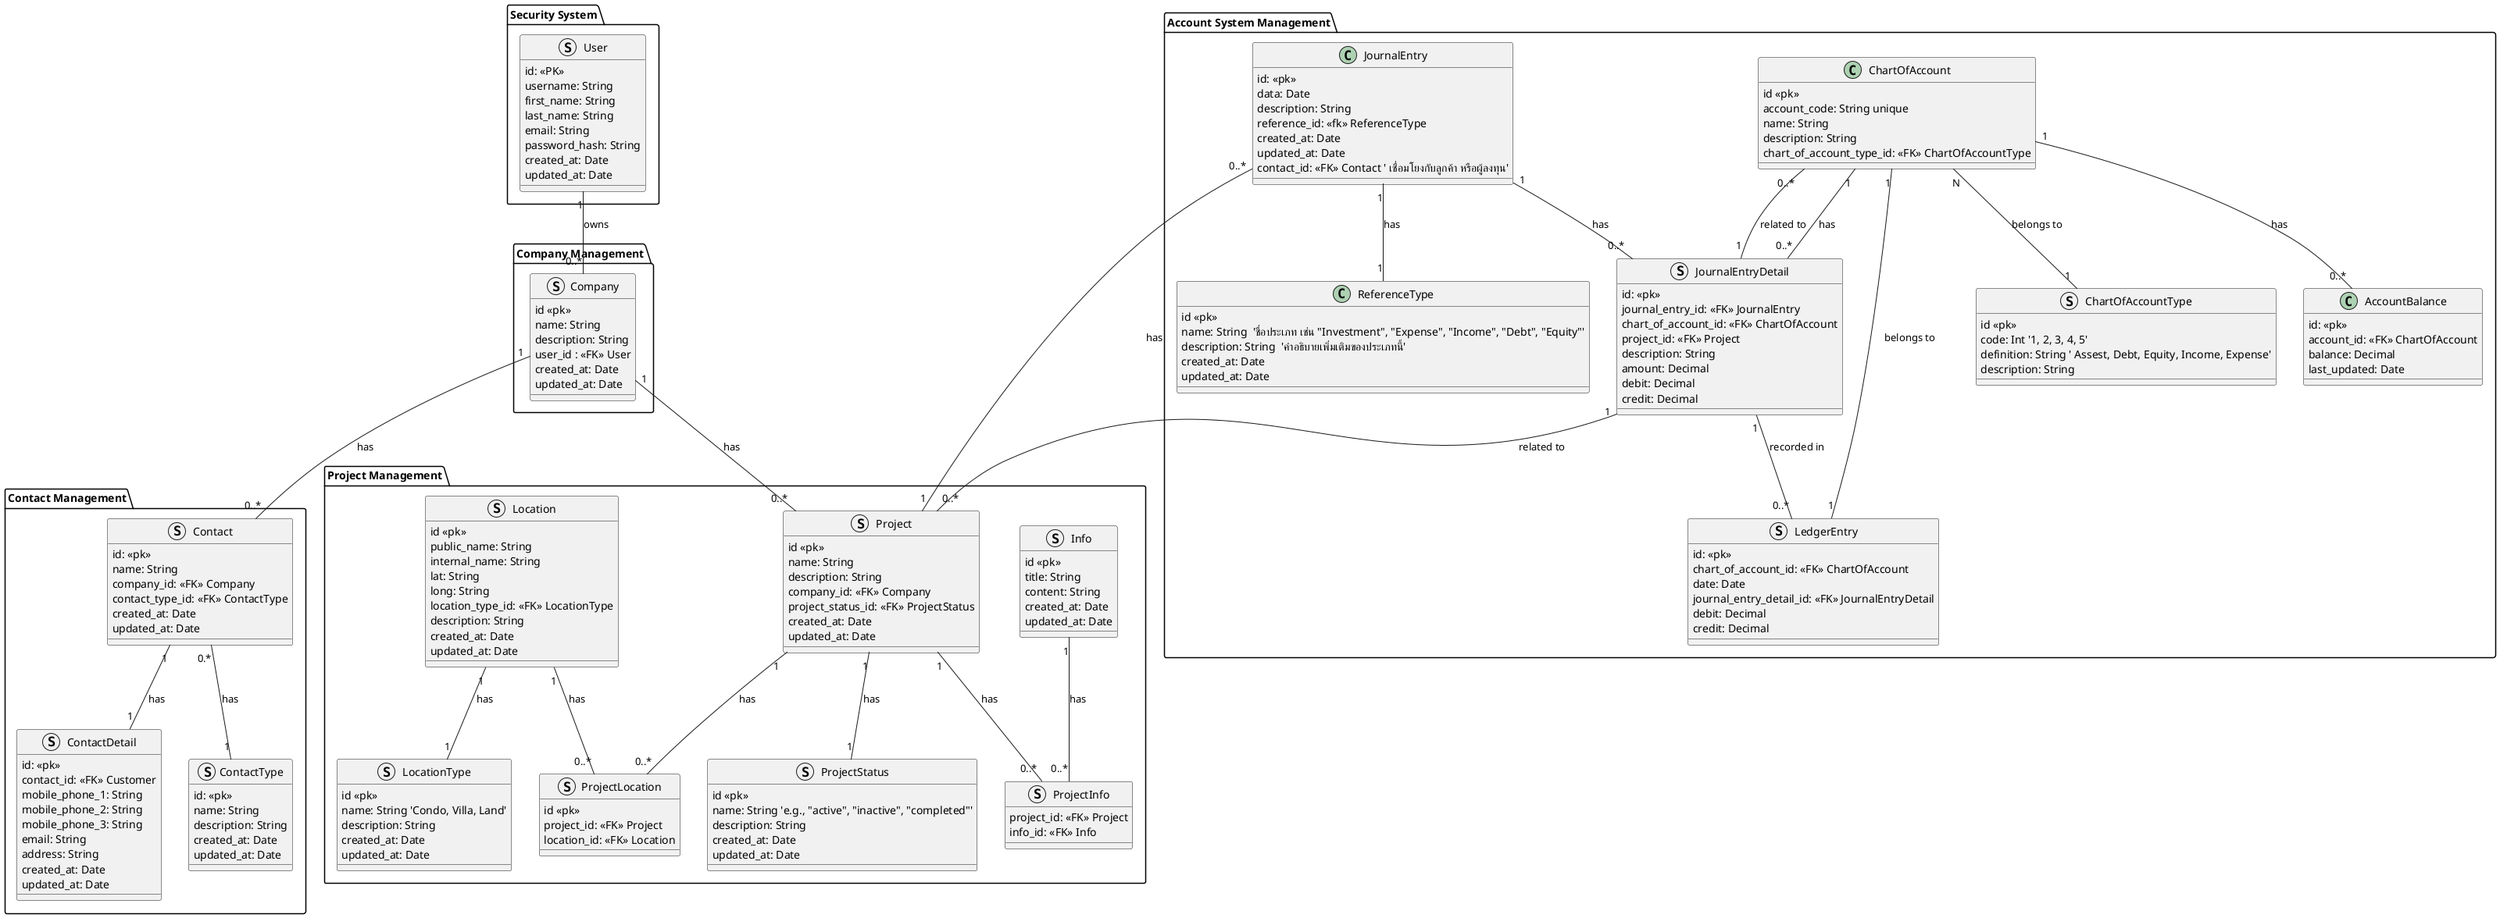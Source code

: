 ' Rule 1: All Atributes are private
' Rule 2: table name is CamelCase
' Rule 3: table name is singular
' Rule 4: properties are snake_case
' Rule 5: no access podifier is used
@startuml name Database Schema
package "Security System" {
    
    Struct User {
    id: <<PK>> 
    username: String
    first_name: String
    last_name: String
    email: String
    password_hash: String
    created_at: Date
    updated_at: Date
    }
}

package "Company Management" {
    
    Struct Company {
    id <<pk>>
    name: String
    description: String
    user_id : <<FK>> User
    created_at: Date
    updated_at: Date
    }

}

package "Project Management" {
    
    Struct Project {
        id <<pk>>
        name: String
        description: String
        company_id: <<FK>> Company
        project_status_id: <<FK>> ProjectStatus
        created_at: Date
        updated_at: Date
    }

    Struct ProjectStatus {
        id <<pk>>
        name: String 'e.g., "active", "inactive", "completed"'
        description: String
        created_at: Date
        updated_at: Date
    }

    Struct Location {
        id <<pk>>
        public_name: String
        internal_name: String
        lat: String
        long: String
        location_type_id: <<FK>> LocationType
        description: String
        created_at: Date
        updated_at: Date
        
    }

    Struct ProjectLocation {
        id <<pk>>
        project_id: <<FK>> Project
        location_id: <<FK>> Location
        
    }

    Struct LocationType {
        id <<pk>>
        name: String 'Condo, Villa, Land'
        description: String
        created_at: Date
        updated_at: Date
    }

    Struct Info{
        id <<pk>>
        title: String
        content: String
        created_at: Date
        updated_at: Date
        
    }

    Struct ProjectInfo {
        project_id: <<FK>> Project
        info_id: <<FK>> Info
    }
}

package "Account System Management" {

    
    Class ChartOfAccount {
        id <<pk>>
        account_code: String unique
        name: String
        description: String
        chart_of_account_type_id: <<FK>> ChartOfAccountType
        
    }
    '  ABCDE assest debt equity income expense'
    Struct ChartOfAccountType {
        id <<pk>>
        code: Int '1, 2, 3, 4, 5'
        definition: String ' Assest, Debt, Equity, Income, Expense'
        description: String
    }
    Class AccountBalance {
        id: <<pk>>
        account_id: <<FK>> ChartOfAccount
        balance: Decimal
        last_updated: Date
    }

    Class JournalEntry {
        id: <<pk>>
        data: Date
        description: String
        reference_id: <<fk>> ReferenceType
        created_at: Date
        updated_at: Date 
        contact_id: <<FK>> Contact ' เชื่อมโยงกับลูกค้า หรือผู้ลงทุน'
    }





    Class ReferenceType {
        id <<pk>>
        name: String  'ชื่อประเภท เช่น "Investment", "Expense", "Income", "Debt", "Equity"'
        description: String  'คำอธิบายเพิ่มเติมของประเภทนี้'
        created_at: Date
        updated_at: Date
    }

    Struct JournalEntryDetail {
        id: <<pk>>
        journal_entry_id: <<FK>> JournalEntry
        chart_of_account_id: <<FK>> ChartOfAccount
        project_id: <<FK>> Project
        description: String
        amount: Decimal
        debit: Decimal
        credit: Decimal
    }

    Struct LedgerEntry {
        id: <<pk>>
        chart_of_account_id: <<FK>> ChartOfAccount
        date: Date
        journal_entry_detail_id: <<FK>> JournalEntryDetail
        debit: Decimal
        credit: Decimal
    }





    

}


package "Contact Management" {
    Struct Contact {
        id: <<pk>>
        name: String
        company_id: <<FK>> Company
        contact_type_id: <<FK>> ContactType
        created_at: Date
        updated_at: Date
        
    }

    Struct ContactDetail {
        id: <<pk>>
        contact_id: <<FK>> Customer
        mobile_phone_1: String
        mobile_phone_2: String
        mobile_phone_3: String
        email: String
        address: String
        created_at: Date
        updated_at: Date
    }

    Struct ContactType {
        id: <<pk>>
        name: String
        description: String
        created_at: Date
        updated_at: Date
    }
}












User "1" -- "0..*" Company : "owns"

Company "1" -- "0..*" Contact : "has"
Contact "1" -- "1" ContactDetail : "has"
Contact "0.*" -- "1" ContactType : "has"
Company "1" -- "0..*" Project : "has"
Project "1" -- "0..*" ProjectLocation : "has"
Location "1" -- "0..*" ProjectLocation : "has"
Project "1" -- "0..*" ProjectInfo : "has"
Info "1" -- "0..*" ProjectInfo : "has"
Project "1" -- "1" ProjectStatus : "has"
Project "1" -- "0..*" JournalEntry : "has"
Location "1" -- "1" LocationType : "has"
ChartOfAccount "1" -- "0..*" AccountBalance : "has"
ChartOfAccount "1" -- "0..*" JournalEntryDetail : "has"
ChartOfAccount "N" -- "1" ChartOfAccountType : "belongs to"

JournalEntry "1" -- "0..*" JournalEntryDetail : "has"
JournalEntry "1" -- "1" ReferenceType : "has"

JournalEntryDetail "1" -- "0..*" Project : "related to"
JournalEntryDetail "1" -- "0..*" ChartOfAccount : "related to"
JournalEntryDetail "1" -- "0..*" LedgerEntry : "recorded in"
LedgerEntry "1" -- "1" ChartOfAccount : "belongs to"




@enduml
